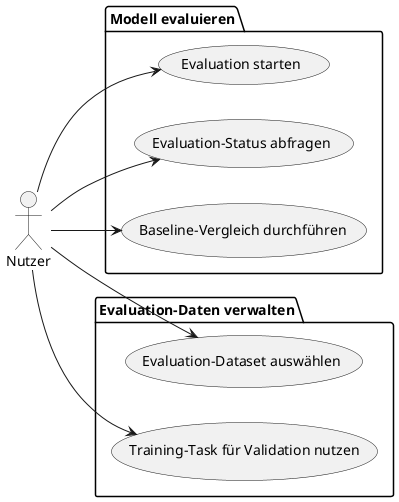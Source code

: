 @startuml use-cases-evaluation
left to right direction
actor Nutzer

package "Modell evaluieren" {
    usecase "Evaluation starten" as EvaluationStarten
    usecase "Evaluation-Status abfragen" as StatusAbfragen
    usecase "Baseline-Vergleich durchführen" as BaselineVergleich
}

package "Evaluation-Daten verwalten" {
    usecase "Evaluation-Dataset auswählen" as DatasetAuswählen
    usecase "Training-Task für Validation nutzen" as TrainingTaskNutzen
}

Nutzer --> EvaluationStarten
Nutzer --> StatusAbfragen
Nutzer --> BaselineVergleich
Nutzer --> DatasetAuswählen
Nutzer --> TrainingTaskNutzen
@enduml
